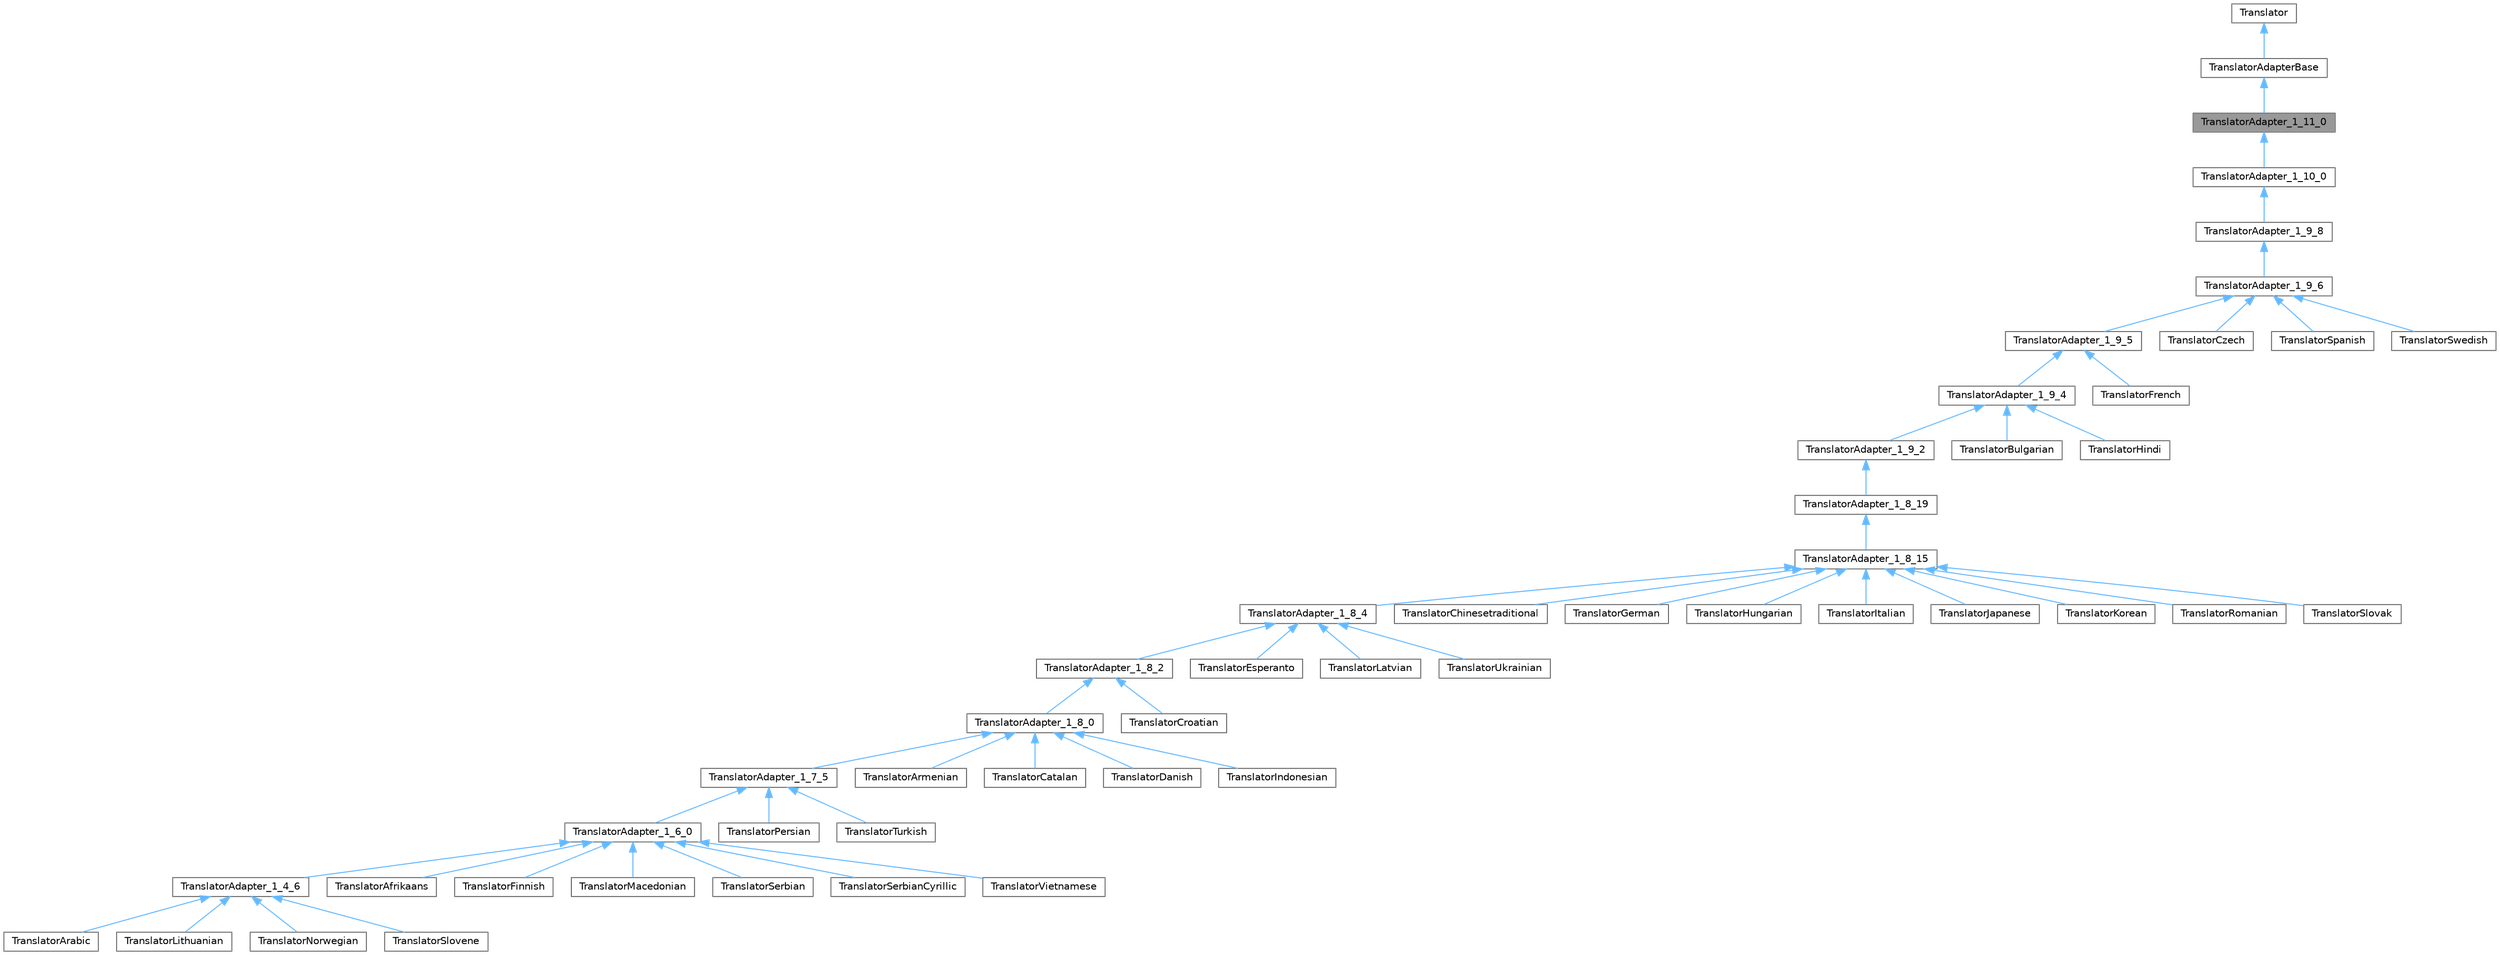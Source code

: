 digraph "TranslatorAdapter_1_11_0"
{
 // INTERACTIVE_SVG=YES
 // LATEX_PDF_SIZE
  bgcolor="transparent";
  edge [fontname=Helvetica,fontsize=10,labelfontname=Helvetica,labelfontsize=10];
  node [fontname=Helvetica,fontsize=10,shape=box,height=0.2,width=0.4];
  Node1 [id="Node000001",label="TranslatorAdapter_1_11_0",height=0.2,width=0.4,color="gray40", fillcolor="grey60", style="filled", fontcolor="black",tooltip=" "];
  Node2 -> Node1 [id="edge1_Node000001_Node000002",dir="back",color="steelblue1",style="solid",tooltip=" "];
  Node2 [id="Node000002",label="TranslatorAdapterBase",height=0.2,width=0.4,color="gray40", fillcolor="white", style="filled",URL="$db/d6c/class_translator_adapter_base.html",tooltip="Base of the translator adapter tree."];
  Node3 -> Node2 [id="edge2_Node000002_Node000003",dir="back",color="steelblue1",style="solid",tooltip=" "];
  Node3 [id="Node000003",label="Translator",height=0.2,width=0.4,color="gray40", fillcolor="white", style="filled",URL="$d8/dfb/class_translator.html",tooltip="Abstract base class for all translatable text fragments."];
  Node1 -> Node4 [id="edge3_Node000001_Node000004",dir="back",color="steelblue1",style="solid",tooltip=" "];
  Node4 [id="Node000004",label="TranslatorAdapter_1_10_0",height=0.2,width=0.4,color="gray40", fillcolor="white", style="filled",URL="$de/d34/class_translator_adapter__1__10__0.html",tooltip=" "];
  Node4 -> Node5 [id="edge4_Node000004_Node000005",dir="back",color="steelblue1",style="solid",tooltip=" "];
  Node5 [id="Node000005",label="TranslatorAdapter_1_9_8",height=0.2,width=0.4,color="gray40", fillcolor="white", style="filled",URL="$d7/d9d/class_translator_adapter__1__9__8.html",tooltip=" "];
  Node5 -> Node6 [id="edge5_Node000005_Node000006",dir="back",color="steelblue1",style="solid",tooltip=" "];
  Node6 [id="Node000006",label="TranslatorAdapter_1_9_6",height=0.2,width=0.4,color="gray40", fillcolor="white", style="filled",URL="$db/d71/class_translator_adapter__1__9__6.html",tooltip=" "];
  Node6 -> Node7 [id="edge6_Node000006_Node000007",dir="back",color="steelblue1",style="solid",tooltip=" "];
  Node7 [id="Node000007",label="TranslatorAdapter_1_9_5",height=0.2,width=0.4,color="gray40", fillcolor="white", style="filled",URL="$dd/dba/class_translator_adapter__1__9__5.html",tooltip=" "];
  Node7 -> Node8 [id="edge7_Node000007_Node000008",dir="back",color="steelblue1",style="solid",tooltip=" "];
  Node8 [id="Node000008",label="TranslatorAdapter_1_9_4",height=0.2,width=0.4,color="gray40", fillcolor="white", style="filled",URL="$d0/d33/class_translator_adapter__1__9__4.html",tooltip=" "];
  Node8 -> Node9 [id="edge8_Node000008_Node000009",dir="back",color="steelblue1",style="solid",tooltip=" "];
  Node9 [id="Node000009",label="TranslatorAdapter_1_9_2",height=0.2,width=0.4,color="gray40", fillcolor="white", style="filled",URL="$d3/d2e/class_translator_adapter__1__9__2.html",tooltip=" "];
  Node9 -> Node10 [id="edge9_Node000009_Node000010",dir="back",color="steelblue1",style="solid",tooltip=" "];
  Node10 [id="Node000010",label="TranslatorAdapter_1_8_19",height=0.2,width=0.4,color="gray40", fillcolor="white", style="filled",URL="$de/dde/class_translator_adapter__1__8__19.html",tooltip=" "];
  Node10 -> Node11 [id="edge10_Node000010_Node000011",dir="back",color="steelblue1",style="solid",tooltip=" "];
  Node11 [id="Node000011",label="TranslatorAdapter_1_8_15",height=0.2,width=0.4,color="gray40", fillcolor="white", style="filled",URL="$d4/d2e/class_translator_adapter__1__8__15.html",tooltip=" "];
  Node11 -> Node12 [id="edge11_Node000011_Node000012",dir="back",color="steelblue1",style="solid",tooltip=" "];
  Node12 [id="Node000012",label="TranslatorAdapter_1_8_4",height=0.2,width=0.4,color="gray40", fillcolor="white", style="filled",URL="$de/d2f/class_translator_adapter__1__8__4.html",tooltip=" "];
  Node12 -> Node13 [id="edge12_Node000012_Node000013",dir="back",color="steelblue1",style="solid",tooltip=" "];
  Node13 [id="Node000013",label="TranslatorAdapter_1_8_2",height=0.2,width=0.4,color="gray40", fillcolor="white", style="filled",URL="$d2/d75/class_translator_adapter__1__8__2.html",tooltip=" "];
  Node13 -> Node14 [id="edge13_Node000013_Node000014",dir="back",color="steelblue1",style="solid",tooltip=" "];
  Node14 [id="Node000014",label="TranslatorAdapter_1_8_0",height=0.2,width=0.4,color="gray40", fillcolor="white", style="filled",URL="$de/d49/class_translator_adapter__1__8__0.html",tooltip="Adapter class for languages that only contain translations up to version 1.8.0."];
  Node14 -> Node15 [id="edge14_Node000014_Node000015",dir="back",color="steelblue1",style="solid",tooltip=" "];
  Node15 [id="Node000015",label="TranslatorAdapter_1_7_5",height=0.2,width=0.4,color="gray40", fillcolor="white", style="filled",URL="$da/d24/class_translator_adapter__1__7__5.html",tooltip="Adapter class for languages that only contain translations up to version 1.7.5."];
  Node15 -> Node16 [id="edge15_Node000015_Node000016",dir="back",color="steelblue1",style="solid",tooltip=" "];
  Node16 [id="Node000016",label="TranslatorAdapter_1_6_0",height=0.2,width=0.4,color="gray40", fillcolor="white", style="filled",URL="$d3/da1/class_translator_adapter__1__6__0.html",tooltip="Adapter class for languages that only contain translations up to version 1.6.0."];
  Node16 -> Node17 [id="edge16_Node000016_Node000017",dir="back",color="steelblue1",style="solid",tooltip=" "];
  Node17 [id="Node000017",label="TranslatorAdapter_1_4_6",height=0.2,width=0.4,color="gray40", fillcolor="white", style="filled",URL="$d4/d2b/class_translator_adapter__1__4__6.html",tooltip="Adapter class for languages that only contain translations up to version 1.4.6."];
  Node17 -> Node18 [id="edge17_Node000017_Node000018",dir="back",color="steelblue1",style="solid",tooltip=" "];
  Node18 [id="Node000018",label="TranslatorArabic",height=0.2,width=0.4,color="gray40", fillcolor="white", style="filled",URL="$d3/de9/class_translator_arabic.html",tooltip=" "];
  Node17 -> Node19 [id="edge18_Node000017_Node000019",dir="back",color="steelblue1",style="solid",tooltip=" "];
  Node19 [id="Node000019",label="TranslatorLithuanian",height=0.2,width=0.4,color="gray40", fillcolor="white", style="filled",URL="$dc/d53/class_translator_lithuanian.html",tooltip=" "];
  Node17 -> Node20 [id="edge19_Node000017_Node000020",dir="back",color="steelblue1",style="solid",tooltip=" "];
  Node20 [id="Node000020",label="TranslatorNorwegian",height=0.2,width=0.4,color="gray40", fillcolor="white", style="filled",URL="$dd/d38/class_translator_norwegian.html",tooltip=" "];
  Node17 -> Node21 [id="edge20_Node000017_Node000021",dir="back",color="steelblue1",style="solid",tooltip=" "];
  Node21 [id="Node000021",label="TranslatorSlovene",height=0.2,width=0.4,color="gray40", fillcolor="white", style="filled",URL="$dd/d0b/class_translator_slovene.html",tooltip=" "];
  Node16 -> Node22 [id="edge21_Node000016_Node000022",dir="back",color="steelblue1",style="solid",tooltip=" "];
  Node22 [id="Node000022",label="TranslatorAfrikaans",height=0.2,width=0.4,color="gray40", fillcolor="white", style="filled",URL="$d3/d65/class_translator_afrikaans.html",tooltip=" "];
  Node16 -> Node23 [id="edge22_Node000016_Node000023",dir="back",color="steelblue1",style="solid",tooltip=" "];
  Node23 [id="Node000023",label="TranslatorFinnish",height=0.2,width=0.4,color="gray40", fillcolor="white", style="filled",URL="$de/df7/class_translator_finnish.html",tooltip=" "];
  Node16 -> Node24 [id="edge23_Node000016_Node000024",dir="back",color="steelblue1",style="solid",tooltip=" "];
  Node24 [id="Node000024",label="TranslatorMacedonian",height=0.2,width=0.4,color="gray40", fillcolor="white", style="filled",URL="$d9/ddf/class_translator_macedonian.html",tooltip=" "];
  Node16 -> Node25 [id="edge24_Node000016_Node000025",dir="back",color="steelblue1",style="solid",tooltip=" "];
  Node25 [id="Node000025",label="TranslatorSerbian",height=0.2,width=0.4,color="gray40", fillcolor="white", style="filled",URL="$d5/d0a/class_translator_serbian.html",tooltip=" "];
  Node16 -> Node26 [id="edge25_Node000016_Node000026",dir="back",color="steelblue1",style="solid",tooltip=" "];
  Node26 [id="Node000026",label="TranslatorSerbianCyrillic",height=0.2,width=0.4,color="gray40", fillcolor="white", style="filled",URL="$dc/d03/class_translator_serbian_cyrillic.html",tooltip=" "];
  Node16 -> Node27 [id="edge26_Node000016_Node000027",dir="back",color="steelblue1",style="solid",tooltip=" "];
  Node27 [id="Node000027",label="TranslatorVietnamese",height=0.2,width=0.4,color="gray40", fillcolor="white", style="filled",URL="$df/d20/class_translator_vietnamese.html",tooltip=" "];
  Node15 -> Node28 [id="edge27_Node000015_Node000028",dir="back",color="steelblue1",style="solid",tooltip=" "];
  Node28 [id="Node000028",label="TranslatorPersian",height=0.2,width=0.4,color="gray40", fillcolor="white", style="filled",URL="$d5/d43/class_translator_persian.html",tooltip=" "];
  Node15 -> Node29 [id="edge28_Node000015_Node000029",dir="back",color="steelblue1",style="solid",tooltip=" "];
  Node29 [id="Node000029",label="TranslatorTurkish",height=0.2,width=0.4,color="gray40", fillcolor="white", style="filled",URL="$dd/d80/class_translator_turkish.html",tooltip=" "];
  Node14 -> Node30 [id="edge29_Node000014_Node000030",dir="back",color="steelblue1",style="solid",tooltip=" "];
  Node30 [id="Node000030",label="TranslatorArmenian",height=0.2,width=0.4,color="gray40", fillcolor="white", style="filled",URL="$da/db8/class_translator_armenian.html",tooltip=" "];
  Node14 -> Node31 [id="edge30_Node000014_Node000031",dir="back",color="steelblue1",style="solid",tooltip=" "];
  Node31 [id="Node000031",label="TranslatorCatalan",height=0.2,width=0.4,color="gray40", fillcolor="white", style="filled",URL="$d9/dc1/class_translator_catalan.html",tooltip=" "];
  Node14 -> Node32 [id="edge31_Node000014_Node000032",dir="back",color="steelblue1",style="solid",tooltip=" "];
  Node32 [id="Node000032",label="TranslatorDanish",height=0.2,width=0.4,color="gray40", fillcolor="white", style="filled",URL="$d7/d21/class_translator_danish.html",tooltip=" "];
  Node14 -> Node33 [id="edge32_Node000014_Node000033",dir="back",color="steelblue1",style="solid",tooltip=" "];
  Node33 [id="Node000033",label="TranslatorIndonesian",height=0.2,width=0.4,color="gray40", fillcolor="white", style="filled",URL="$df/dc8/class_translator_indonesian.html",tooltip=" "];
  Node13 -> Node34 [id="edge33_Node000013_Node000034",dir="back",color="steelblue1",style="solid",tooltip=" "];
  Node34 [id="Node000034",label="TranslatorCroatian",height=0.2,width=0.4,color="gray40", fillcolor="white", style="filled",URL="$d9/d82/class_translator_croatian.html",tooltip=" "];
  Node12 -> Node35 [id="edge34_Node000012_Node000035",dir="back",color="steelblue1",style="solid",tooltip=" "];
  Node35 [id="Node000035",label="TranslatorEsperanto",height=0.2,width=0.4,color="gray40", fillcolor="white", style="filled",URL="$d2/d07/class_translator_esperanto.html",tooltip=" "];
  Node12 -> Node36 [id="edge35_Node000012_Node000036",dir="back",color="steelblue1",style="solid",tooltip=" "];
  Node36 [id="Node000036",label="TranslatorLatvian",height=0.2,width=0.4,color="gray40", fillcolor="white", style="filled",URL="$d8/d83/class_translator_latvian.html",tooltip=" "];
  Node12 -> Node37 [id="edge36_Node000012_Node000037",dir="back",color="steelblue1",style="solid",tooltip=" "];
  Node37 [id="Node000037",label="TranslatorUkrainian",height=0.2,width=0.4,color="gray40", fillcolor="white", style="filled",URL="$d1/d56/class_translator_ukrainian.html",tooltip=" "];
  Node11 -> Node38 [id="edge37_Node000011_Node000038",dir="back",color="steelblue1",style="solid",tooltip=" "];
  Node38 [id="Node000038",label="TranslatorChinesetraditional",height=0.2,width=0.4,color="gray40", fillcolor="white", style="filled",URL="$dd/df6/class_translator_chinesetraditional.html",tooltip=" "];
  Node11 -> Node39 [id="edge38_Node000011_Node000039",dir="back",color="steelblue1",style="solid",tooltip=" "];
  Node39 [id="Node000039",label="TranslatorGerman",height=0.2,width=0.4,color="gray40", fillcolor="white", style="filled",URL="$d6/d07/class_translator_german.html",tooltip=" "];
  Node11 -> Node40 [id="edge39_Node000011_Node000040",dir="back",color="steelblue1",style="solid",tooltip=" "];
  Node40 [id="Node000040",label="TranslatorHungarian",height=0.2,width=0.4,color="gray40", fillcolor="white", style="filled",URL="$db/d5f/class_translator_hungarian.html",tooltip=" "];
  Node11 -> Node41 [id="edge40_Node000011_Node000041",dir="back",color="steelblue1",style="solid",tooltip=" "];
  Node41 [id="Node000041",label="TranslatorItalian",height=0.2,width=0.4,color="gray40", fillcolor="white", style="filled",URL="$d2/df8/class_translator_italian.html",tooltip=" "];
  Node11 -> Node42 [id="edge41_Node000011_Node000042",dir="back",color="steelblue1",style="solid",tooltip=" "];
  Node42 [id="Node000042",label="TranslatorJapanese",height=0.2,width=0.4,color="gray40", fillcolor="white", style="filled",URL="$d1/d6a/class_translator_japanese.html",tooltip=" "];
  Node11 -> Node43 [id="edge42_Node000011_Node000043",dir="back",color="steelblue1",style="solid",tooltip=" "];
  Node43 [id="Node000043",label="TranslatorKorean",height=0.2,width=0.4,color="gray40", fillcolor="white", style="filled",URL="$db/dcc/class_translator_korean.html",tooltip=" "];
  Node11 -> Node44 [id="edge43_Node000011_Node000044",dir="back",color="steelblue1",style="solid",tooltip=" "];
  Node44 [id="Node000044",label="TranslatorRomanian",height=0.2,width=0.4,color="gray40", fillcolor="white", style="filled",URL="$da/d32/class_translator_romanian.html",tooltip=" "];
  Node11 -> Node45 [id="edge44_Node000011_Node000045",dir="back",color="steelblue1",style="solid",tooltip=" "];
  Node45 [id="Node000045",label="TranslatorSlovak",height=0.2,width=0.4,color="gray40", fillcolor="white", style="filled",URL="$d2/d53/class_translator_slovak.html",tooltip=" "];
  Node8 -> Node46 [id="edge45_Node000008_Node000046",dir="back",color="steelblue1",style="solid",tooltip=" "];
  Node46 [id="Node000046",label="TranslatorBulgarian",height=0.2,width=0.4,color="gray40", fillcolor="white", style="filled",URL="$da/dbb/class_translator_bulgarian.html",tooltip=" "];
  Node8 -> Node47 [id="edge46_Node000008_Node000047",dir="back",color="steelblue1",style="solid",tooltip=" "];
  Node47 [id="Node000047",label="TranslatorHindi",height=0.2,width=0.4,color="gray40", fillcolor="white", style="filled",URL="$d1/d8a/class_translator_hindi.html",tooltip=" "];
  Node7 -> Node48 [id="edge47_Node000007_Node000048",dir="back",color="steelblue1",style="solid",tooltip=" "];
  Node48 [id="Node000048",label="TranslatorFrench",height=0.2,width=0.4,color="gray40", fillcolor="white", style="filled",URL="$da/d1a/class_translator_french.html",tooltip=" "];
  Node6 -> Node49 [id="edge48_Node000006_Node000049",dir="back",color="steelblue1",style="solid",tooltip=" "];
  Node49 [id="Node000049",label="TranslatorCzech",height=0.2,width=0.4,color="gray40", fillcolor="white", style="filled",URL="$dd/d8a/class_translator_czech.html",tooltip=" "];
  Node6 -> Node50 [id="edge49_Node000006_Node000050",dir="back",color="steelblue1",style="solid",tooltip=" "];
  Node50 [id="Node000050",label="TranslatorSpanish",height=0.2,width=0.4,color="gray40", fillcolor="white", style="filled",URL="$dc/d44/class_translator_spanish.html",tooltip=" "];
  Node6 -> Node51 [id="edge50_Node000006_Node000051",dir="back",color="steelblue1",style="solid",tooltip=" "];
  Node51 [id="Node000051",label="TranslatorSwedish",height=0.2,width=0.4,color="gray40", fillcolor="white", style="filled",URL="$d5/d5c/class_translator_swedish.html",tooltip=" "];
}
